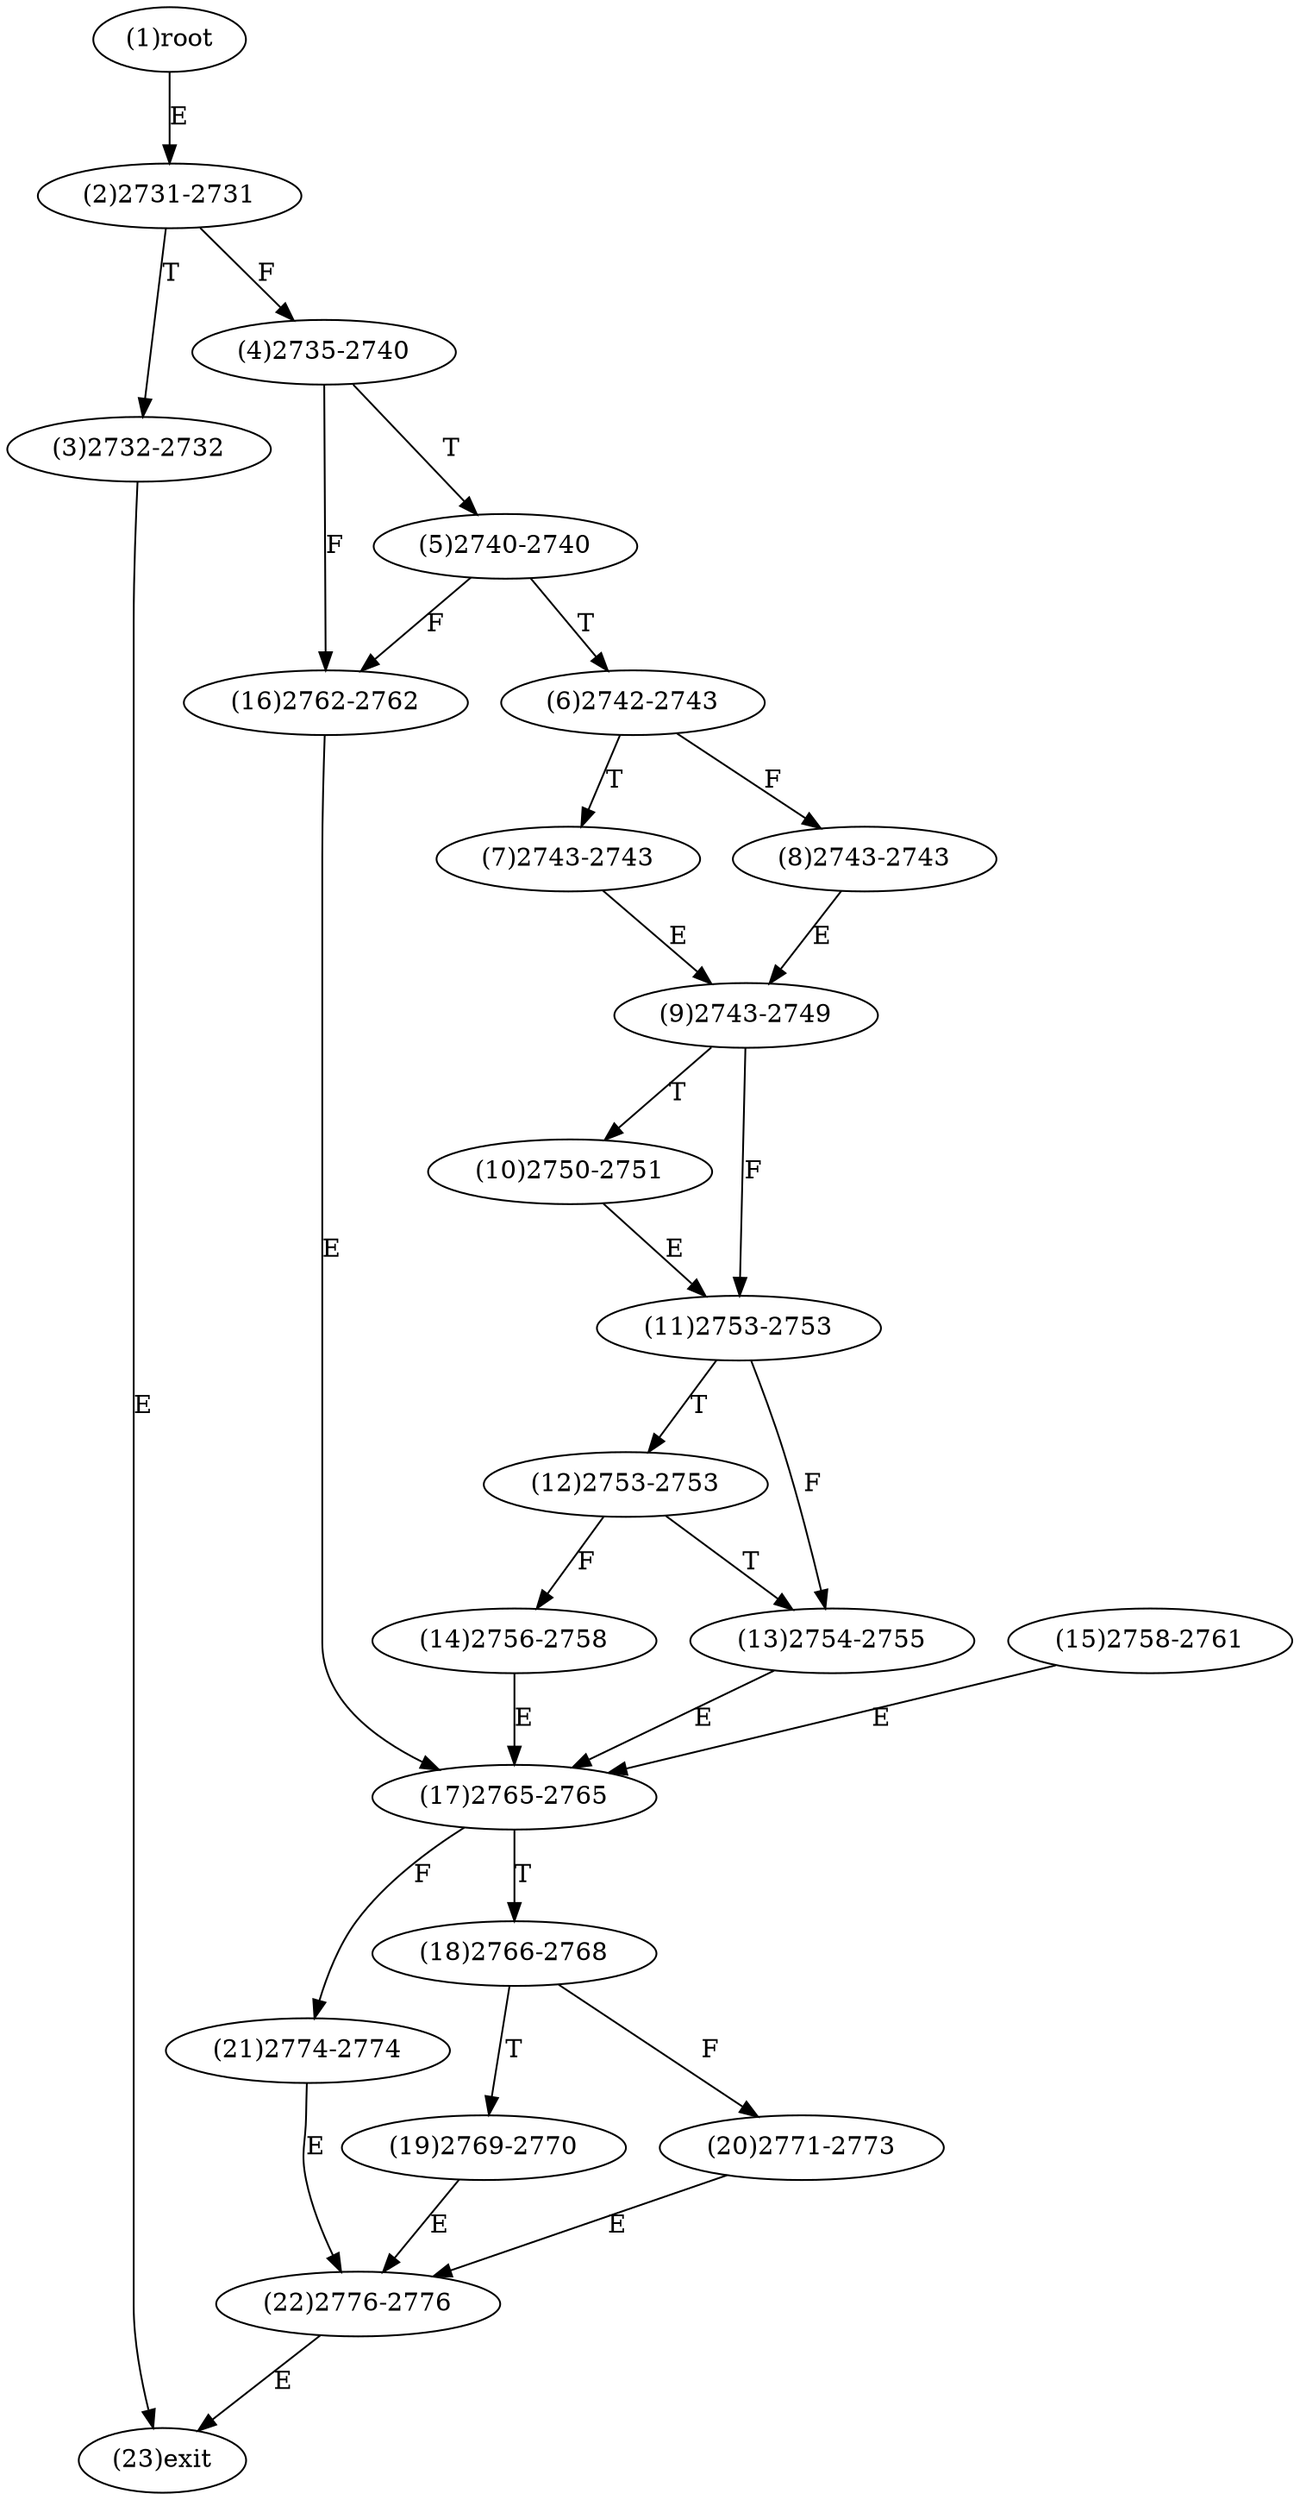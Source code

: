digraph "" { 
1[ label="(1)root"];
2[ label="(2)2731-2731"];
3[ label="(3)2732-2732"];
4[ label="(4)2735-2740"];
5[ label="(5)2740-2740"];
6[ label="(6)2742-2743"];
7[ label="(7)2743-2743"];
8[ label="(8)2743-2743"];
9[ label="(9)2743-2749"];
10[ label="(10)2750-2751"];
11[ label="(11)2753-2753"];
12[ label="(12)2753-2753"];
13[ label="(13)2754-2755"];
14[ label="(14)2756-2758"];
15[ label="(15)2758-2761"];
17[ label="(17)2765-2765"];
16[ label="(16)2762-2762"];
19[ label="(19)2769-2770"];
18[ label="(18)2766-2768"];
21[ label="(21)2774-2774"];
20[ label="(20)2771-2773"];
23[ label="(23)exit"];
22[ label="(22)2776-2776"];
1->2[ label="E"];
2->4[ label="F"];
2->3[ label="T"];
3->23[ label="E"];
4->16[ label="F"];
4->5[ label="T"];
5->16[ label="F"];
5->6[ label="T"];
6->8[ label="F"];
6->7[ label="T"];
7->9[ label="E"];
8->9[ label="E"];
9->11[ label="F"];
9->10[ label="T"];
10->11[ label="E"];
11->13[ label="F"];
11->12[ label="T"];
12->14[ label="F"];
12->13[ label="T"];
13->17[ label="E"];
14->17[ label="E"];
15->17[ label="E"];
16->17[ label="E"];
17->21[ label="F"];
17->18[ label="T"];
18->20[ label="F"];
18->19[ label="T"];
19->22[ label="E"];
20->22[ label="E"];
21->22[ label="E"];
22->23[ label="E"];
}
